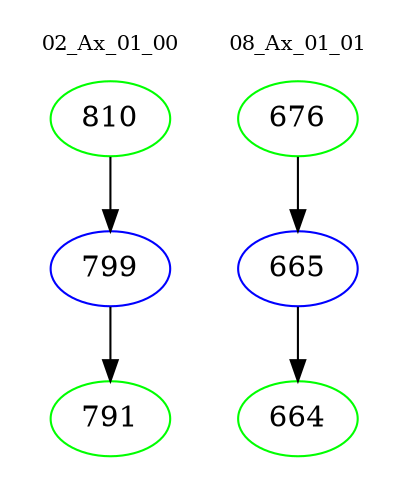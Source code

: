 digraph{
subgraph cluster_0 {
color = white
label = "02_Ax_01_00";
fontsize=10;
T0_810 [label="810", color="green"]
T0_810 -> T0_799 [color="black"]
T0_799 [label="799", color="blue"]
T0_799 -> T0_791 [color="black"]
T0_791 [label="791", color="green"]
}
subgraph cluster_1 {
color = white
label = "08_Ax_01_01";
fontsize=10;
T1_676 [label="676", color="green"]
T1_676 -> T1_665 [color="black"]
T1_665 [label="665", color="blue"]
T1_665 -> T1_664 [color="black"]
T1_664 [label="664", color="green"]
}
}
